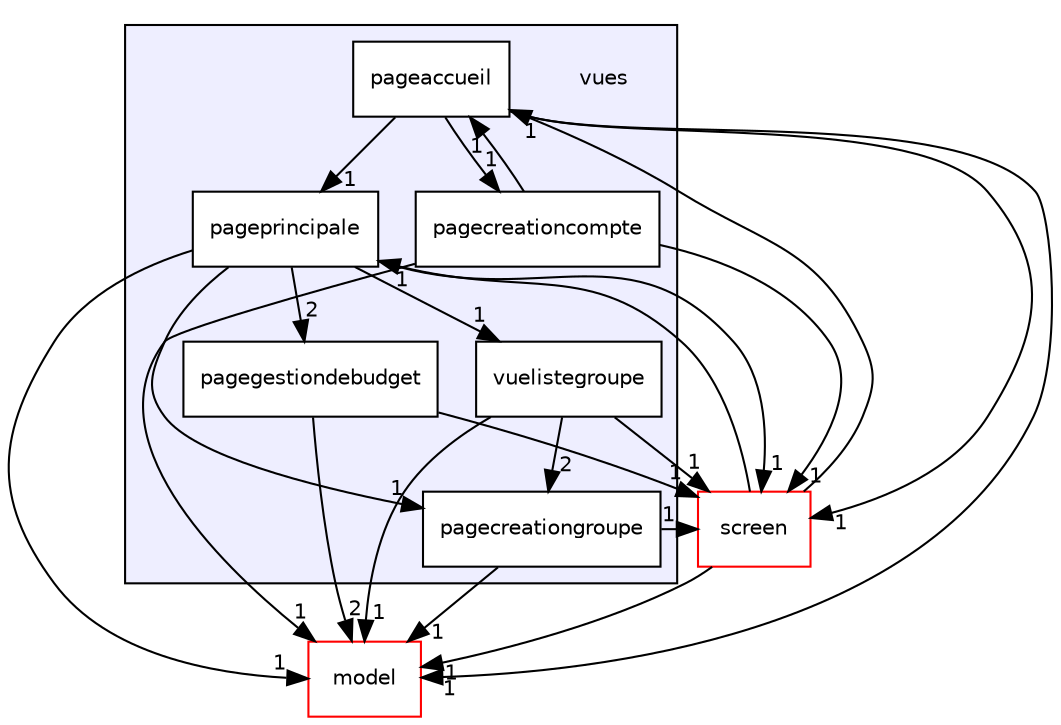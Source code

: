 digraph "/home/sacha/Documents/Fac/L3_S5/CPOA/Projet/Dev/ShareCount/vues" {
  compound=true
  node [ fontsize="10", fontname="Helvetica"];
  edge [ labelfontsize="10", labelfontname="Helvetica"];
  subgraph clusterdir_595c3ed372cc279b2f91c4681d5b0e80 {
    graph [ bgcolor="#eeeeff", pencolor="black", label="" URL="dir_595c3ed372cc279b2f91c4681d5b0e80.html"];
    dir_595c3ed372cc279b2f91c4681d5b0e80 [shape=plaintext label="vues"];
    dir_2298e17677cc44fa7e15e7becd00daaa [shape=box label="pageaccueil" color="black" fillcolor="white" style="filled" URL="dir_2298e17677cc44fa7e15e7becd00daaa.html"];
    dir_eb1e75a3081d733c1b5c9ee74cbac408 [shape=box label="pagecreationcompte" color="black" fillcolor="white" style="filled" URL="dir_eb1e75a3081d733c1b5c9ee74cbac408.html"];
    dir_ed4030a1a716c49773faeadf721ea713 [shape=box label="pagecreationgroupe" color="black" fillcolor="white" style="filled" URL="dir_ed4030a1a716c49773faeadf721ea713.html"];
    dir_a4d31b60efad253569ab4eee0ea031c6 [shape=box label="pagegestiondebudget" color="black" fillcolor="white" style="filled" URL="dir_a4d31b60efad253569ab4eee0ea031c6.html"];
    dir_a088b96b7d458b1044bc92aa65be5d04 [shape=box label="pageprincipale" color="black" fillcolor="white" style="filled" URL="dir_a088b96b7d458b1044bc92aa65be5d04.html"];
    dir_552744524b203e6b41e139ea6faa4fae [shape=box label="vuelistegroupe" color="black" fillcolor="white" style="filled" URL="dir_552744524b203e6b41e139ea6faa4fae.html"];
  }
  dir_d686753603722e47837e58f0ba777cfb [shape=box label="screen" fillcolor="white" style="filled" color="red" URL="dir_d686753603722e47837e58f0ba777cfb.html"];
  dir_3f14f6767c31cb4a1d22c13c18cc6fc3 [shape=box label="model" fillcolor="white" style="filled" color="red" URL="dir_3f14f6767c31cb4a1d22c13c18cc6fc3.html"];
  dir_a4d31b60efad253569ab4eee0ea031c6->dir_d686753603722e47837e58f0ba777cfb [headlabel="1", labeldistance=1.5 headhref="dir_000015_000009.html"];
  dir_a4d31b60efad253569ab4eee0ea031c6->dir_3f14f6767c31cb4a1d22c13c18cc6fc3 [headlabel="2", labeldistance=1.5 headhref="dir_000015_000000.html"];
  dir_ed4030a1a716c49773faeadf721ea713->dir_d686753603722e47837e58f0ba777cfb [headlabel="1", labeldistance=1.5 headhref="dir_000014_000009.html"];
  dir_ed4030a1a716c49773faeadf721ea713->dir_3f14f6767c31cb4a1d22c13c18cc6fc3 [headlabel="1", labeldistance=1.5 headhref="dir_000014_000000.html"];
  dir_2298e17677cc44fa7e15e7becd00daaa->dir_eb1e75a3081d733c1b5c9ee74cbac408 [headlabel="1", labeldistance=1.5 headhref="dir_000012_000013.html"];
  dir_2298e17677cc44fa7e15e7becd00daaa->dir_d686753603722e47837e58f0ba777cfb [headlabel="1", labeldistance=1.5 headhref="dir_000012_000009.html"];
  dir_2298e17677cc44fa7e15e7becd00daaa->dir_3f14f6767c31cb4a1d22c13c18cc6fc3 [headlabel="1", labeldistance=1.5 headhref="dir_000012_000000.html"];
  dir_2298e17677cc44fa7e15e7becd00daaa->dir_a088b96b7d458b1044bc92aa65be5d04 [headlabel="1", labeldistance=1.5 headhref="dir_000012_000016.html"];
  dir_552744524b203e6b41e139ea6faa4fae->dir_ed4030a1a716c49773faeadf721ea713 [headlabel="2", labeldistance=1.5 headhref="dir_000017_000014.html"];
  dir_552744524b203e6b41e139ea6faa4fae->dir_d686753603722e47837e58f0ba777cfb [headlabel="1", labeldistance=1.5 headhref="dir_000017_000009.html"];
  dir_552744524b203e6b41e139ea6faa4fae->dir_3f14f6767c31cb4a1d22c13c18cc6fc3 [headlabel="1", labeldistance=1.5 headhref="dir_000017_000000.html"];
  dir_eb1e75a3081d733c1b5c9ee74cbac408->dir_2298e17677cc44fa7e15e7becd00daaa [headlabel="1", labeldistance=1.5 headhref="dir_000013_000012.html"];
  dir_eb1e75a3081d733c1b5c9ee74cbac408->dir_d686753603722e47837e58f0ba777cfb [headlabel="1", labeldistance=1.5 headhref="dir_000013_000009.html"];
  dir_eb1e75a3081d733c1b5c9ee74cbac408->dir_3f14f6767c31cb4a1d22c13c18cc6fc3 [headlabel="1", labeldistance=1.5 headhref="dir_000013_000000.html"];
  dir_d686753603722e47837e58f0ba777cfb->dir_2298e17677cc44fa7e15e7becd00daaa [headlabel="1", labeldistance=1.5 headhref="dir_000009_000012.html"];
  dir_d686753603722e47837e58f0ba777cfb->dir_3f14f6767c31cb4a1d22c13c18cc6fc3 [headlabel="1", labeldistance=1.5 headhref="dir_000009_000000.html"];
  dir_d686753603722e47837e58f0ba777cfb->dir_a088b96b7d458b1044bc92aa65be5d04 [headlabel="1", labeldistance=1.5 headhref="dir_000009_000016.html"];
  dir_a088b96b7d458b1044bc92aa65be5d04->dir_a4d31b60efad253569ab4eee0ea031c6 [headlabel="2", labeldistance=1.5 headhref="dir_000016_000015.html"];
  dir_a088b96b7d458b1044bc92aa65be5d04->dir_ed4030a1a716c49773faeadf721ea713 [headlabel="1", labeldistance=1.5 headhref="dir_000016_000014.html"];
  dir_a088b96b7d458b1044bc92aa65be5d04->dir_552744524b203e6b41e139ea6faa4fae [headlabel="1", labeldistance=1.5 headhref="dir_000016_000017.html"];
  dir_a088b96b7d458b1044bc92aa65be5d04->dir_d686753603722e47837e58f0ba777cfb [headlabel="1", labeldistance=1.5 headhref="dir_000016_000009.html"];
  dir_a088b96b7d458b1044bc92aa65be5d04->dir_3f14f6767c31cb4a1d22c13c18cc6fc3 [headlabel="1", labeldistance=1.5 headhref="dir_000016_000000.html"];
}
